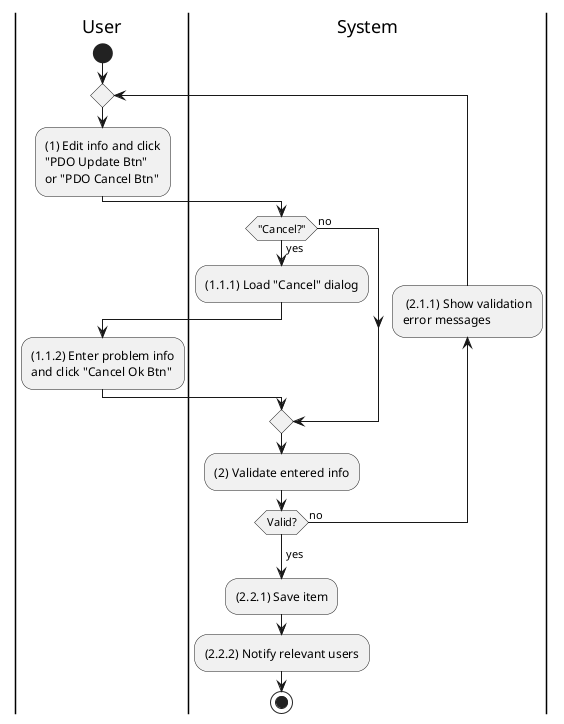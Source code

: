 @startuml production-order-update
|u|User
|s|System

|u|
start
repeat
    :(1) Edit info and click\n"PDO Update Btn"\nor "PDO Cancel Btn";
    |s|
    if ("Cancel?") then (yes)
        :(1.1.1) Load "Cancel" dialog;
        |u|
        :(1.1.2) Enter problem info\nand click "Cancel Ok Btn";
    else (no)
    endif
    |s|
    :(2) Validate entered info;
    backward: (2.1.1) Show validation\nerror messages;
repeat while (Valid?) is (no)
->yes;
:(2.2.1) Save item;
:(2.2.2) Notify relevant users;
stop
@enduml